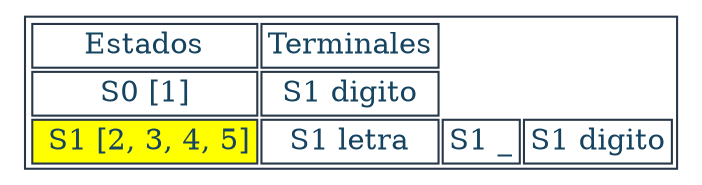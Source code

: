 digraph T {
aHtmlTable [
   shape=plaintext
   color="#283747" fontcolor="#154360" label=<

   <table border='1' cellborder='1'>
   <tr>
      <td>Estados</td>
      <td>Terminales</td>
   </tr><tr><td>S0 [1]</td><td>S1 digito</td></tr><tr><td bgcolor="yellow"> S1 [2, 3, 4, 5]</td><td>S1 letra</td><td>S1 _</td><td>S1 digito</td></tr></table>

   >]; 

}